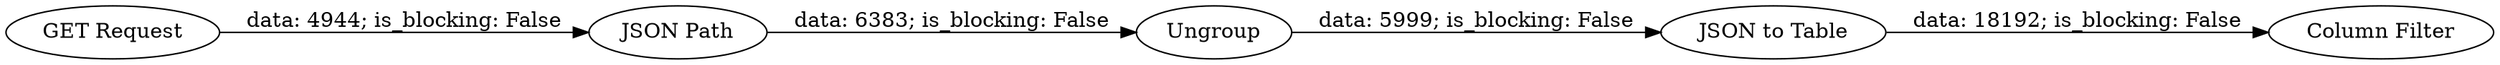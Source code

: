 digraph {
	"1763956846008845183_5" [label="Column Filter"]
	"1763956846008845183_1" [label="GET Request"]
	"1763956846008845183_4" [label="JSON to Table"]
	"1763956846008845183_3" [label=Ungroup]
	"1763956846008845183_2" [label="JSON Path"]
	"1763956846008845183_4" -> "1763956846008845183_5" [label="data: 18192; is_blocking: False"]
	"1763956846008845183_3" -> "1763956846008845183_4" [label="data: 5999; is_blocking: False"]
	"1763956846008845183_1" -> "1763956846008845183_2" [label="data: 4944; is_blocking: False"]
	"1763956846008845183_2" -> "1763956846008845183_3" [label="data: 6383; is_blocking: False"]
	rankdir=LR
}
